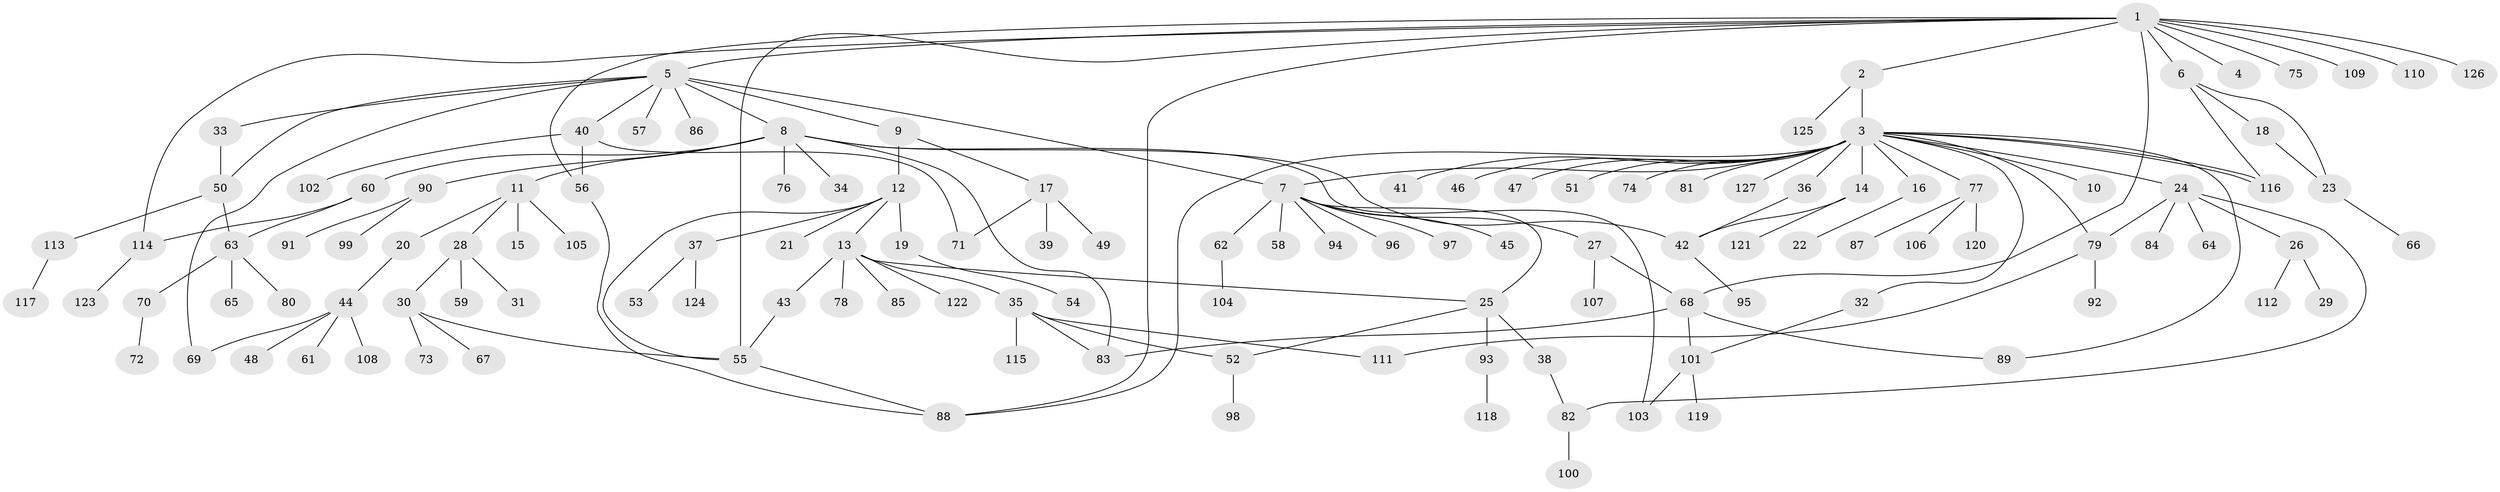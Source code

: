 // coarse degree distribution, {12: 0.010309278350515464, 2: 0.10309278350515463, 20: 0.010309278350515464, 11: 0.020618556701030927, 3: 0.12371134020618557, 9: 0.010309278350515464, 1: 0.5876288659793815, 4: 0.07216494845360824, 10: 0.010309278350515464, 5: 0.010309278350515464, 7: 0.010309278350515464, 6: 0.030927835051546393}
// Generated by graph-tools (version 1.1) at 2025/51/02/27/25 19:51:55]
// undirected, 127 vertices, 155 edges
graph export_dot {
graph [start="1"]
  node [color=gray90,style=filled];
  1;
  2;
  3;
  4;
  5;
  6;
  7;
  8;
  9;
  10;
  11;
  12;
  13;
  14;
  15;
  16;
  17;
  18;
  19;
  20;
  21;
  22;
  23;
  24;
  25;
  26;
  27;
  28;
  29;
  30;
  31;
  32;
  33;
  34;
  35;
  36;
  37;
  38;
  39;
  40;
  41;
  42;
  43;
  44;
  45;
  46;
  47;
  48;
  49;
  50;
  51;
  52;
  53;
  54;
  55;
  56;
  57;
  58;
  59;
  60;
  61;
  62;
  63;
  64;
  65;
  66;
  67;
  68;
  69;
  70;
  71;
  72;
  73;
  74;
  75;
  76;
  77;
  78;
  79;
  80;
  81;
  82;
  83;
  84;
  85;
  86;
  87;
  88;
  89;
  90;
  91;
  92;
  93;
  94;
  95;
  96;
  97;
  98;
  99;
  100;
  101;
  102;
  103;
  104;
  105;
  106;
  107;
  108;
  109;
  110;
  111;
  112;
  113;
  114;
  115;
  116;
  117;
  118;
  119;
  120;
  121;
  122;
  123;
  124;
  125;
  126;
  127;
  1 -- 2;
  1 -- 4;
  1 -- 5;
  1 -- 6;
  1 -- 55;
  1 -- 56;
  1 -- 68;
  1 -- 75;
  1 -- 88;
  1 -- 109;
  1 -- 110;
  1 -- 114;
  1 -- 126;
  2 -- 3;
  2 -- 125;
  3 -- 7;
  3 -- 10;
  3 -- 14;
  3 -- 16;
  3 -- 24;
  3 -- 32;
  3 -- 36;
  3 -- 41;
  3 -- 46;
  3 -- 47;
  3 -- 51;
  3 -- 74;
  3 -- 77;
  3 -- 79;
  3 -- 81;
  3 -- 88;
  3 -- 89;
  3 -- 116;
  3 -- 116;
  3 -- 127;
  5 -- 7;
  5 -- 8;
  5 -- 9;
  5 -- 33;
  5 -- 40;
  5 -- 50;
  5 -- 57;
  5 -- 69;
  5 -- 86;
  6 -- 18;
  6 -- 23;
  6 -- 116;
  7 -- 25;
  7 -- 27;
  7 -- 45;
  7 -- 58;
  7 -- 62;
  7 -- 94;
  7 -- 96;
  7 -- 97;
  8 -- 11;
  8 -- 34;
  8 -- 42;
  8 -- 60;
  8 -- 76;
  8 -- 83;
  8 -- 90;
  8 -- 103;
  9 -- 12;
  9 -- 17;
  11 -- 15;
  11 -- 20;
  11 -- 28;
  11 -- 105;
  12 -- 13;
  12 -- 19;
  12 -- 21;
  12 -- 37;
  12 -- 55;
  13 -- 25;
  13 -- 35;
  13 -- 43;
  13 -- 78;
  13 -- 85;
  13 -- 122;
  14 -- 42;
  14 -- 121;
  16 -- 22;
  17 -- 39;
  17 -- 49;
  17 -- 71;
  18 -- 23;
  19 -- 54;
  20 -- 44;
  23 -- 66;
  24 -- 26;
  24 -- 64;
  24 -- 79;
  24 -- 82;
  24 -- 84;
  25 -- 38;
  25 -- 52;
  25 -- 93;
  26 -- 29;
  26 -- 112;
  27 -- 68;
  27 -- 107;
  28 -- 30;
  28 -- 31;
  28 -- 59;
  30 -- 55;
  30 -- 67;
  30 -- 73;
  32 -- 101;
  33 -- 50;
  35 -- 52;
  35 -- 83;
  35 -- 111;
  35 -- 115;
  36 -- 42;
  37 -- 53;
  37 -- 124;
  38 -- 82;
  40 -- 56;
  40 -- 71;
  40 -- 102;
  42 -- 95;
  43 -- 55;
  44 -- 48;
  44 -- 61;
  44 -- 69;
  44 -- 108;
  50 -- 63;
  50 -- 113;
  52 -- 98;
  55 -- 88;
  56 -- 88;
  60 -- 63;
  60 -- 114;
  62 -- 104;
  63 -- 65;
  63 -- 70;
  63 -- 80;
  68 -- 83;
  68 -- 89;
  68 -- 101;
  70 -- 72;
  77 -- 87;
  77 -- 106;
  77 -- 120;
  79 -- 92;
  79 -- 111;
  82 -- 100;
  90 -- 91;
  90 -- 99;
  93 -- 118;
  101 -- 103;
  101 -- 119;
  113 -- 117;
  114 -- 123;
}
